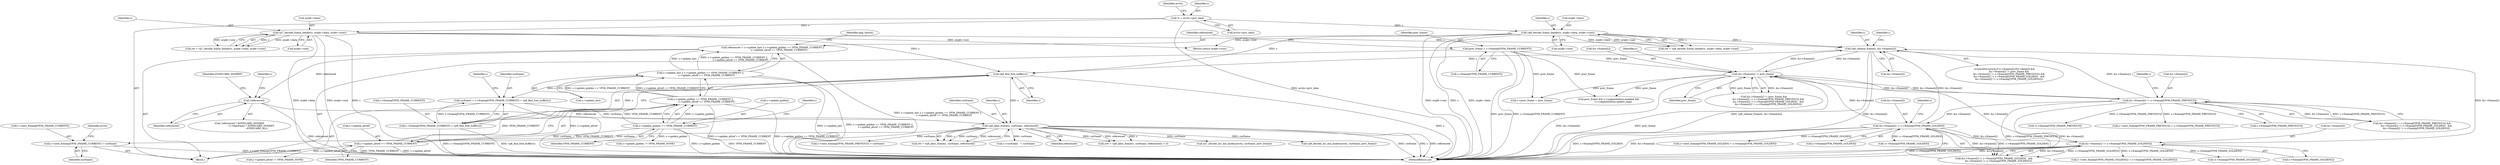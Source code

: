 digraph "0_FFmpeg_6b5d3fb26fb4be48e4966e4b1d97c2165538d4ef@pointer" {
"1000517" [label="(Call,s->next_framep[VP56_FRAME_CURRENT] = curframe)"];
"1000426" [label="(Call,vp8_alloc_frame(s, curframe, referenced))"];
"1000335" [label="(Call,vp8_find_free_buffer(s))"];
"1000138" [label="(Call,vp7_decode_frame_header(s, avpkt->data, avpkt->size))"];
"1000110" [label="(Call,*s = avctx->priv_data)"];
"1000149" [label="(Call,vp8_decode_frame_header(s, avpkt->data, avpkt->size))"];
"1000319" [label="(Call,vp8_release_frame(s, &s->frames[i]))"];
"1000295" [label="(Call,&s->frames[i] != s->framep[VP56_FRAME_GOLDEN])"];
"1000282" [label="(Call,&s->frames[i] != s->framep[VP56_FRAME_PREVIOUS])"];
"1000273" [label="(Call,&s->frames[i] != prev_frame)"];
"1000307" [label="(Call,&s->frames[i] != s->framep[VP56_FRAME_GOLDEN2])"];
"1000162" [label="(Call,prev_frame = s->framep[VP56_FRAME_CURRENT])"];
"1000327" [label="(Call,curframe = s->framep[VP56_FRAME_CURRENT] = vp8_find_free_buffer(s))"];
"1000329" [label="(Call,s->framep[VP56_FRAME_CURRENT] = vp8_find_free_buffer(s))"];
"1000189" [label="(Call,!referenced)"];
"1000169" [label="(Call,referenced = s->update_last || s->update_golden == VP56_FRAME_CURRENT ||\n                 s->update_altref == VP56_FRAME_CURRENT)"];
"1000171" [label="(Call,s->update_last || s->update_golden == VP56_FRAME_CURRENT ||\n                 s->update_altref == VP56_FRAME_CURRENT)"];
"1000175" [label="(Call,s->update_golden == VP56_FRAME_CURRENT ||\n                 s->update_altref == VP56_FRAME_CURRENT)"];
"1000176" [label="(Call,s->update_golden == VP56_FRAME_CURRENT)"];
"1000181" [label="(Call,s->update_altref == VP56_FRAME_CURRENT)"];
"1000139" [label="(Identifier,s)"];
"1000665" [label="(Call,vp8_decode_mv_mb_modes(avctx, curframe, prev_frame))"];
"1000295" [label="(Call,&s->frames[i] != s->framep[VP56_FRAME_GOLDEN])"];
"1000433" [label="(Call,s->update_altref != VP56_FRAME_NONE)"];
"1000428" [label="(Identifier,curframe)"];
"1000195" [label="(Identifier,s)"];
"1000464" [label="(Call,s->update_golden != VP56_FRAME_NONE)"];
"1000849" [label="(Return,return avpkt->size;)"];
"1000518" [label="(Call,s->next_framep[VP56_FRAME_CURRENT])"];
"1000108" [label="(Block,)"];
"1000320" [label="(Identifier,s)"];
"1000273" [label="(Call,&s->frames[i] != prev_frame)"];
"1000328" [label="(Identifier,curframe)"];
"1000307" [label="(Call,&s->frames[i] != s->framep[VP56_FRAME_GOLDEN2])"];
"1000187" [label="(Identifier,skip_thresh)"];
"1000149" [label="(Call,vp8_decode_frame_header(s, avpkt->data, avpkt->size))"];
"1000321" [label="(Call,&s->frames[i])"];
"1000382" [label="(Call,!s->framep[VP56_FRAME_GOLDEN2])"];
"1000329" [label="(Call,s->framep[VP56_FRAME_CURRENT] = vp8_find_free_buffer(s))"];
"1000169" [label="(Call,referenced = s->update_last || s->update_golden == VP56_FRAME_CURRENT ||\n                 s->update_altref == VP56_FRAME_CURRENT)"];
"1000280" [label="(Identifier,prev_frame)"];
"1000330" [label="(Call,s->framep[VP56_FRAME_CURRENT])"];
"1000483" [label="(Call,s->next_framep[VP56_FRAME_GOLDEN] = s->framep[VP56_FRAME_GOLDEN])"];
"1000517" [label="(Call,s->next_framep[VP56_FRAME_CURRENT] = curframe)"];
"1000498" [label="(Call,s->next_framep[VP56_FRAME_PREVIOUS] = curframe)"];
"1000302" [label="(Call,s->framep[VP56_FRAME_GOLDEN])"];
"1000272" [label="(Call,&s->frames[i] != prev_frame &&\n            &s->frames[i] != s->framep[VP56_FRAME_PREVIOUS] &&\n            &s->frames[i] != s->framep[VP56_FRAME_GOLDEN]   &&\n            &s->frames[i] != s->framep[VP56_FRAME_GOLDEN2])"];
"1000314" [label="(Call,s->framep[VP56_FRAME_GOLDEN2])"];
"1000698" [label="(Call,s->prev_frame = prev_frame)"];
"1000126" [label="(Identifier,avctx)"];
"1000154" [label="(Call,avpkt->size)"];
"1000111" [label="(Identifier,s)"];
"1000190" [label="(Identifier,referenced)"];
"1000289" [label="(Call,s->framep[VP56_FRAME_PREVIOUS])"];
"1000256" [label="(Identifier,i)"];
"1000283" [label="(Call,&s->frames[i])"];
"1000286" [label="(Identifier,s)"];
"1000188" [label="(Call,!referenced ? AVDISCARD_NONREF\n                              : !s->keyframe ? AVDISCARD_NONKEY\n                                             : AVDISCARD_ALL)"];
"1000424" [label="(Call,ret = vp8_alloc_frame(s, curframe, referenced))"];
"1000637" [label="(Call,prev_frame && s->segmentation.enabled &&\n            !s->segmentation.update_map)"];
"1000110" [label="(Call,*s = avctx->priv_data)"];
"1000140" [label="(Call,avpkt->data)"];
"1000257" [label="(ControlStructure,if (s->frames[i].tf.f->data[0] &&\n            &s->frames[i] != prev_frame &&\n            &s->frames[i] != s->framep[VP56_FRAME_PREVIOUS] &&\n            &s->frames[i] != s->framep[VP56_FRAME_GOLDEN]   &&\n            &s->frames[i] != s->framep[VP56_FRAME_GOLDEN2]))"];
"1000693" [label="(Call,s->curframe   = curframe)"];
"1000429" [label="(Identifier,referenced)"];
"1000189" [label="(Call,!referenced)"];
"1000191" [label="(Identifier,AVDISCARD_NONREF)"];
"1000281" [label="(Call,&s->frames[i] != s->framep[VP56_FRAME_PREVIOUS] &&\n            &s->frames[i] != s->framep[VP56_FRAME_GOLDEN]   &&\n            &s->frames[i] != s->framep[VP56_FRAME_GOLDEN2])"];
"1000327" [label="(Call,curframe = s->framep[VP56_FRAME_CURRENT] = vp8_find_free_buffer(s))"];
"1000136" [label="(Call,ret = vp7_decode_frame_header(s, avpkt->data, avpkt->size))"];
"1000335" [label="(Call,vp8_find_free_buffer(s))"];
"1000151" [label="(Call,avpkt->data)"];
"1000177" [label="(Call,s->update_golden)"];
"1000319" [label="(Call,vp8_release_frame(s, &s->frames[i]))"];
"1000527" [label="(Identifier,avctx)"];
"1000274" [label="(Call,&s->frames[i])"];
"1000427" [label="(Identifier,s)"];
"1000162" [label="(Call,prev_frame = s->framep[VP56_FRAME_CURRENT])"];
"1000369" [label="(Call,!s->framep[VP56_FRAME_PREVIOUS])"];
"1000426" [label="(Call,vp8_alloc_frame(s, curframe, referenced))"];
"1000150" [label="(Identifier,s)"];
"1000143" [label="(Call,avpkt->size)"];
"1000308" [label="(Call,&s->frames[i])"];
"1000172" [label="(Call,s->update_last)"];
"1000182" [label="(Call,s->update_altref)"];
"1000183" [label="(Identifier,s)"];
"1000138" [label="(Call,vp7_decode_frame_header(s, avpkt->data, avpkt->size))"];
"1000340" [label="(Identifier,s)"];
"1000185" [label="(Identifier,VP56_FRAME_CURRENT)"];
"1000294" [label="(Call,&s->frames[i] != s->framep[VP56_FRAME_GOLDEN]   &&\n            &s->frames[i] != s->framep[VP56_FRAME_GOLDEN2])"];
"1000423" [label="(Call,(ret = vp8_alloc_frame(s, curframe, referenced)) < 0)"];
"1000163" [label="(Identifier,prev_frame)"];
"1000180" [label="(Identifier,VP56_FRAME_CURRENT)"];
"1000170" [label="(Identifier,referenced)"];
"1000376" [label="(Call,!s->framep[VP56_FRAME_GOLDEN])"];
"1000523" [label="(Identifier,curframe)"];
"1000336" [label="(Identifier,s)"];
"1000296" [label="(Call,&s->frames[i])"];
"1000877" [label="(MethodReturn,int)"];
"1000282" [label="(Call,&s->frames[i] != s->framep[VP56_FRAME_PREVIOUS])"];
"1000506" [label="(Call,s->next_framep[VP56_FRAME_PREVIOUS] = s->framep[VP56_FRAME_PREVIOUS])"];
"1000176" [label="(Call,s->update_golden == VP56_FRAME_CURRENT)"];
"1000299" [label="(Identifier,s)"];
"1000311" [label="(Identifier,s)"];
"1000171" [label="(Call,s->update_last || s->update_golden == VP56_FRAME_CURRENT ||\n                 s->update_altref == VP56_FRAME_CURRENT)"];
"1000181" [label="(Call,s->update_altref == VP56_FRAME_CURRENT)"];
"1000147" [label="(Call,ret = vp8_decode_frame_header(s, avpkt->data, avpkt->size))"];
"1000452" [label="(Call,s->next_framep[VP56_FRAME_GOLDEN2] = s->framep[VP56_FRAME_GOLDEN2])"];
"1000112" [label="(Call,avctx->priv_data)"];
"1000164" [label="(Call,s->framep[VP56_FRAME_CURRENT])"];
"1000175" [label="(Call,s->update_golden == VP56_FRAME_CURRENT ||\n                 s->update_altref == VP56_FRAME_CURRENT)"];
"1000660" [label="(Call,vp7_decode_mv_mb_modes(avctx, curframe, prev_frame))"];
"1000517" -> "1000108"  [label="AST: "];
"1000517" -> "1000523"  [label="CFG: "];
"1000518" -> "1000517"  [label="AST: "];
"1000523" -> "1000517"  [label="AST: "];
"1000527" -> "1000517"  [label="CFG: "];
"1000517" -> "1000877"  [label="DDG: s->next_framep[VP56_FRAME_CURRENT]"];
"1000426" -> "1000517"  [label="DDG: curframe"];
"1000426" -> "1000424"  [label="AST: "];
"1000426" -> "1000429"  [label="CFG: "];
"1000427" -> "1000426"  [label="AST: "];
"1000428" -> "1000426"  [label="AST: "];
"1000429" -> "1000426"  [label="AST: "];
"1000424" -> "1000426"  [label="CFG: "];
"1000426" -> "1000877"  [label="DDG: curframe"];
"1000426" -> "1000877"  [label="DDG: s"];
"1000426" -> "1000877"  [label="DDG: referenced"];
"1000426" -> "1000423"  [label="DDG: s"];
"1000426" -> "1000423"  [label="DDG: curframe"];
"1000426" -> "1000423"  [label="DDG: referenced"];
"1000426" -> "1000424"  [label="DDG: s"];
"1000426" -> "1000424"  [label="DDG: curframe"];
"1000426" -> "1000424"  [label="DDG: referenced"];
"1000335" -> "1000426"  [label="DDG: s"];
"1000327" -> "1000426"  [label="DDG: curframe"];
"1000189" -> "1000426"  [label="DDG: referenced"];
"1000426" -> "1000498"  [label="DDG: curframe"];
"1000426" -> "1000660"  [label="DDG: curframe"];
"1000426" -> "1000665"  [label="DDG: curframe"];
"1000426" -> "1000693"  [label="DDG: curframe"];
"1000335" -> "1000329"  [label="AST: "];
"1000335" -> "1000336"  [label="CFG: "];
"1000336" -> "1000335"  [label="AST: "];
"1000329" -> "1000335"  [label="CFG: "];
"1000335" -> "1000877"  [label="DDG: s"];
"1000335" -> "1000327"  [label="DDG: s"];
"1000335" -> "1000329"  [label="DDG: s"];
"1000138" -> "1000335"  [label="DDG: s"];
"1000149" -> "1000335"  [label="DDG: s"];
"1000319" -> "1000335"  [label="DDG: s"];
"1000138" -> "1000136"  [label="AST: "];
"1000138" -> "1000143"  [label="CFG: "];
"1000139" -> "1000138"  [label="AST: "];
"1000140" -> "1000138"  [label="AST: "];
"1000143" -> "1000138"  [label="AST: "];
"1000136" -> "1000138"  [label="CFG: "];
"1000138" -> "1000877"  [label="DDG: s"];
"1000138" -> "1000877"  [label="DDG: avpkt->data"];
"1000138" -> "1000877"  [label="DDG: avpkt->size"];
"1000138" -> "1000136"  [label="DDG: s"];
"1000138" -> "1000136"  [label="DDG: avpkt->data"];
"1000138" -> "1000136"  [label="DDG: avpkt->size"];
"1000110" -> "1000138"  [label="DDG: s"];
"1000138" -> "1000319"  [label="DDG: s"];
"1000138" -> "1000849"  [label="DDG: avpkt->size"];
"1000110" -> "1000108"  [label="AST: "];
"1000110" -> "1000112"  [label="CFG: "];
"1000111" -> "1000110"  [label="AST: "];
"1000112" -> "1000110"  [label="AST: "];
"1000126" -> "1000110"  [label="CFG: "];
"1000110" -> "1000877"  [label="DDG: avctx->priv_data"];
"1000110" -> "1000149"  [label="DDG: s"];
"1000149" -> "1000147"  [label="AST: "];
"1000149" -> "1000154"  [label="CFG: "];
"1000150" -> "1000149"  [label="AST: "];
"1000151" -> "1000149"  [label="AST: "];
"1000154" -> "1000149"  [label="AST: "];
"1000147" -> "1000149"  [label="CFG: "];
"1000149" -> "1000877"  [label="DDG: avpkt->data"];
"1000149" -> "1000877"  [label="DDG: avpkt->size"];
"1000149" -> "1000877"  [label="DDG: s"];
"1000149" -> "1000147"  [label="DDG: s"];
"1000149" -> "1000147"  [label="DDG: avpkt->data"];
"1000149" -> "1000147"  [label="DDG: avpkt->size"];
"1000149" -> "1000319"  [label="DDG: s"];
"1000149" -> "1000849"  [label="DDG: avpkt->size"];
"1000319" -> "1000257"  [label="AST: "];
"1000319" -> "1000321"  [label="CFG: "];
"1000320" -> "1000319"  [label="AST: "];
"1000321" -> "1000319"  [label="AST: "];
"1000256" -> "1000319"  [label="CFG: "];
"1000319" -> "1000877"  [label="DDG: vp8_release_frame(s, &s->frames[i])"];
"1000319" -> "1000877"  [label="DDG: &s->frames[i]"];
"1000319" -> "1000273"  [label="DDG: &s->frames[i]"];
"1000295" -> "1000319"  [label="DDG: &s->frames[i]"];
"1000273" -> "1000319"  [label="DDG: &s->frames[i]"];
"1000307" -> "1000319"  [label="DDG: &s->frames[i]"];
"1000282" -> "1000319"  [label="DDG: &s->frames[i]"];
"1000295" -> "1000294"  [label="AST: "];
"1000295" -> "1000302"  [label="CFG: "];
"1000296" -> "1000295"  [label="AST: "];
"1000302" -> "1000295"  [label="AST: "];
"1000311" -> "1000295"  [label="CFG: "];
"1000294" -> "1000295"  [label="CFG: "];
"1000295" -> "1000877"  [label="DDG: &s->frames[i]"];
"1000295" -> "1000877"  [label="DDG: s->framep[VP56_FRAME_GOLDEN]"];
"1000295" -> "1000273"  [label="DDG: &s->frames[i]"];
"1000295" -> "1000294"  [label="DDG: &s->frames[i]"];
"1000295" -> "1000294"  [label="DDG: s->framep[VP56_FRAME_GOLDEN]"];
"1000282" -> "1000295"  [label="DDG: &s->frames[i]"];
"1000295" -> "1000307"  [label="DDG: &s->frames[i]"];
"1000295" -> "1000376"  [label="DDG: s->framep[VP56_FRAME_GOLDEN]"];
"1000295" -> "1000483"  [label="DDG: s->framep[VP56_FRAME_GOLDEN]"];
"1000282" -> "1000281"  [label="AST: "];
"1000282" -> "1000289"  [label="CFG: "];
"1000283" -> "1000282"  [label="AST: "];
"1000289" -> "1000282"  [label="AST: "];
"1000299" -> "1000282"  [label="CFG: "];
"1000281" -> "1000282"  [label="CFG: "];
"1000282" -> "1000877"  [label="DDG: s->framep[VP56_FRAME_PREVIOUS]"];
"1000282" -> "1000877"  [label="DDG: &s->frames[i]"];
"1000282" -> "1000273"  [label="DDG: &s->frames[i]"];
"1000282" -> "1000281"  [label="DDG: &s->frames[i]"];
"1000282" -> "1000281"  [label="DDG: s->framep[VP56_FRAME_PREVIOUS]"];
"1000273" -> "1000282"  [label="DDG: &s->frames[i]"];
"1000282" -> "1000369"  [label="DDG: s->framep[VP56_FRAME_PREVIOUS]"];
"1000282" -> "1000506"  [label="DDG: s->framep[VP56_FRAME_PREVIOUS]"];
"1000273" -> "1000272"  [label="AST: "];
"1000273" -> "1000280"  [label="CFG: "];
"1000274" -> "1000273"  [label="AST: "];
"1000280" -> "1000273"  [label="AST: "];
"1000286" -> "1000273"  [label="CFG: "];
"1000272" -> "1000273"  [label="CFG: "];
"1000273" -> "1000877"  [label="DDG: prev_frame"];
"1000273" -> "1000877"  [label="DDG: &s->frames[i]"];
"1000273" -> "1000272"  [label="DDG: &s->frames[i]"];
"1000273" -> "1000272"  [label="DDG: prev_frame"];
"1000307" -> "1000273"  [label="DDG: &s->frames[i]"];
"1000162" -> "1000273"  [label="DDG: prev_frame"];
"1000273" -> "1000637"  [label="DDG: prev_frame"];
"1000273" -> "1000698"  [label="DDG: prev_frame"];
"1000307" -> "1000294"  [label="AST: "];
"1000307" -> "1000314"  [label="CFG: "];
"1000308" -> "1000307"  [label="AST: "];
"1000314" -> "1000307"  [label="AST: "];
"1000294" -> "1000307"  [label="CFG: "];
"1000307" -> "1000877"  [label="DDG: &s->frames[i]"];
"1000307" -> "1000877"  [label="DDG: s->framep[VP56_FRAME_GOLDEN2]"];
"1000307" -> "1000294"  [label="DDG: &s->frames[i]"];
"1000307" -> "1000294"  [label="DDG: s->framep[VP56_FRAME_GOLDEN2]"];
"1000307" -> "1000382"  [label="DDG: s->framep[VP56_FRAME_GOLDEN2]"];
"1000307" -> "1000452"  [label="DDG: s->framep[VP56_FRAME_GOLDEN2]"];
"1000162" -> "1000108"  [label="AST: "];
"1000162" -> "1000164"  [label="CFG: "];
"1000163" -> "1000162"  [label="AST: "];
"1000164" -> "1000162"  [label="AST: "];
"1000170" -> "1000162"  [label="CFG: "];
"1000162" -> "1000877"  [label="DDG: s->framep[VP56_FRAME_CURRENT]"];
"1000162" -> "1000877"  [label="DDG: prev_frame"];
"1000162" -> "1000637"  [label="DDG: prev_frame"];
"1000162" -> "1000698"  [label="DDG: prev_frame"];
"1000327" -> "1000108"  [label="AST: "];
"1000327" -> "1000329"  [label="CFG: "];
"1000328" -> "1000327"  [label="AST: "];
"1000329" -> "1000327"  [label="AST: "];
"1000340" -> "1000327"  [label="CFG: "];
"1000327" -> "1000877"  [label="DDG: curframe"];
"1000329" -> "1000327"  [label="DDG: s->framep[VP56_FRAME_CURRENT]"];
"1000330" -> "1000329"  [label="AST: "];
"1000329" -> "1000877"  [label="DDG: s->framep[VP56_FRAME_CURRENT]"];
"1000329" -> "1000877"  [label="DDG: vp8_find_free_buffer(s)"];
"1000189" -> "1000188"  [label="AST: "];
"1000189" -> "1000190"  [label="CFG: "];
"1000190" -> "1000189"  [label="AST: "];
"1000191" -> "1000189"  [label="CFG: "];
"1000195" -> "1000189"  [label="CFG: "];
"1000189" -> "1000877"  [label="DDG: referenced"];
"1000169" -> "1000189"  [label="DDG: referenced"];
"1000169" -> "1000108"  [label="AST: "];
"1000169" -> "1000171"  [label="CFG: "];
"1000170" -> "1000169"  [label="AST: "];
"1000171" -> "1000169"  [label="AST: "];
"1000187" -> "1000169"  [label="CFG: "];
"1000169" -> "1000877"  [label="DDG: s->update_last || s->update_golden == VP56_FRAME_CURRENT ||\n                 s->update_altref == VP56_FRAME_CURRENT"];
"1000171" -> "1000169"  [label="DDG: s->update_last"];
"1000171" -> "1000169"  [label="DDG: s->update_golden == VP56_FRAME_CURRENT ||\n                 s->update_altref == VP56_FRAME_CURRENT"];
"1000171" -> "1000172"  [label="CFG: "];
"1000171" -> "1000175"  [label="CFG: "];
"1000172" -> "1000171"  [label="AST: "];
"1000175" -> "1000171"  [label="AST: "];
"1000171" -> "1000877"  [label="DDG: s->update_last"];
"1000171" -> "1000877"  [label="DDG: s->update_golden == VP56_FRAME_CURRENT ||\n                 s->update_altref == VP56_FRAME_CURRENT"];
"1000175" -> "1000171"  [label="DDG: s->update_golden == VP56_FRAME_CURRENT"];
"1000175" -> "1000171"  [label="DDG: s->update_altref == VP56_FRAME_CURRENT"];
"1000175" -> "1000176"  [label="CFG: "];
"1000175" -> "1000181"  [label="CFG: "];
"1000176" -> "1000175"  [label="AST: "];
"1000181" -> "1000175"  [label="AST: "];
"1000175" -> "1000877"  [label="DDG: s->update_altref == VP56_FRAME_CURRENT"];
"1000175" -> "1000877"  [label="DDG: s->update_golden == VP56_FRAME_CURRENT"];
"1000176" -> "1000175"  [label="DDG: s->update_golden"];
"1000176" -> "1000175"  [label="DDG: VP56_FRAME_CURRENT"];
"1000181" -> "1000175"  [label="DDG: s->update_altref"];
"1000181" -> "1000175"  [label="DDG: VP56_FRAME_CURRENT"];
"1000176" -> "1000180"  [label="CFG: "];
"1000177" -> "1000176"  [label="AST: "];
"1000180" -> "1000176"  [label="AST: "];
"1000183" -> "1000176"  [label="CFG: "];
"1000176" -> "1000877"  [label="DDG: VP56_FRAME_CURRENT"];
"1000176" -> "1000877"  [label="DDG: s->update_golden"];
"1000176" -> "1000181"  [label="DDG: VP56_FRAME_CURRENT"];
"1000176" -> "1000464"  [label="DDG: s->update_golden"];
"1000181" -> "1000185"  [label="CFG: "];
"1000182" -> "1000181"  [label="AST: "];
"1000185" -> "1000181"  [label="AST: "];
"1000181" -> "1000877"  [label="DDG: s->update_altref"];
"1000181" -> "1000877"  [label="DDG: VP56_FRAME_CURRENT"];
"1000181" -> "1000433"  [label="DDG: s->update_altref"];
}
